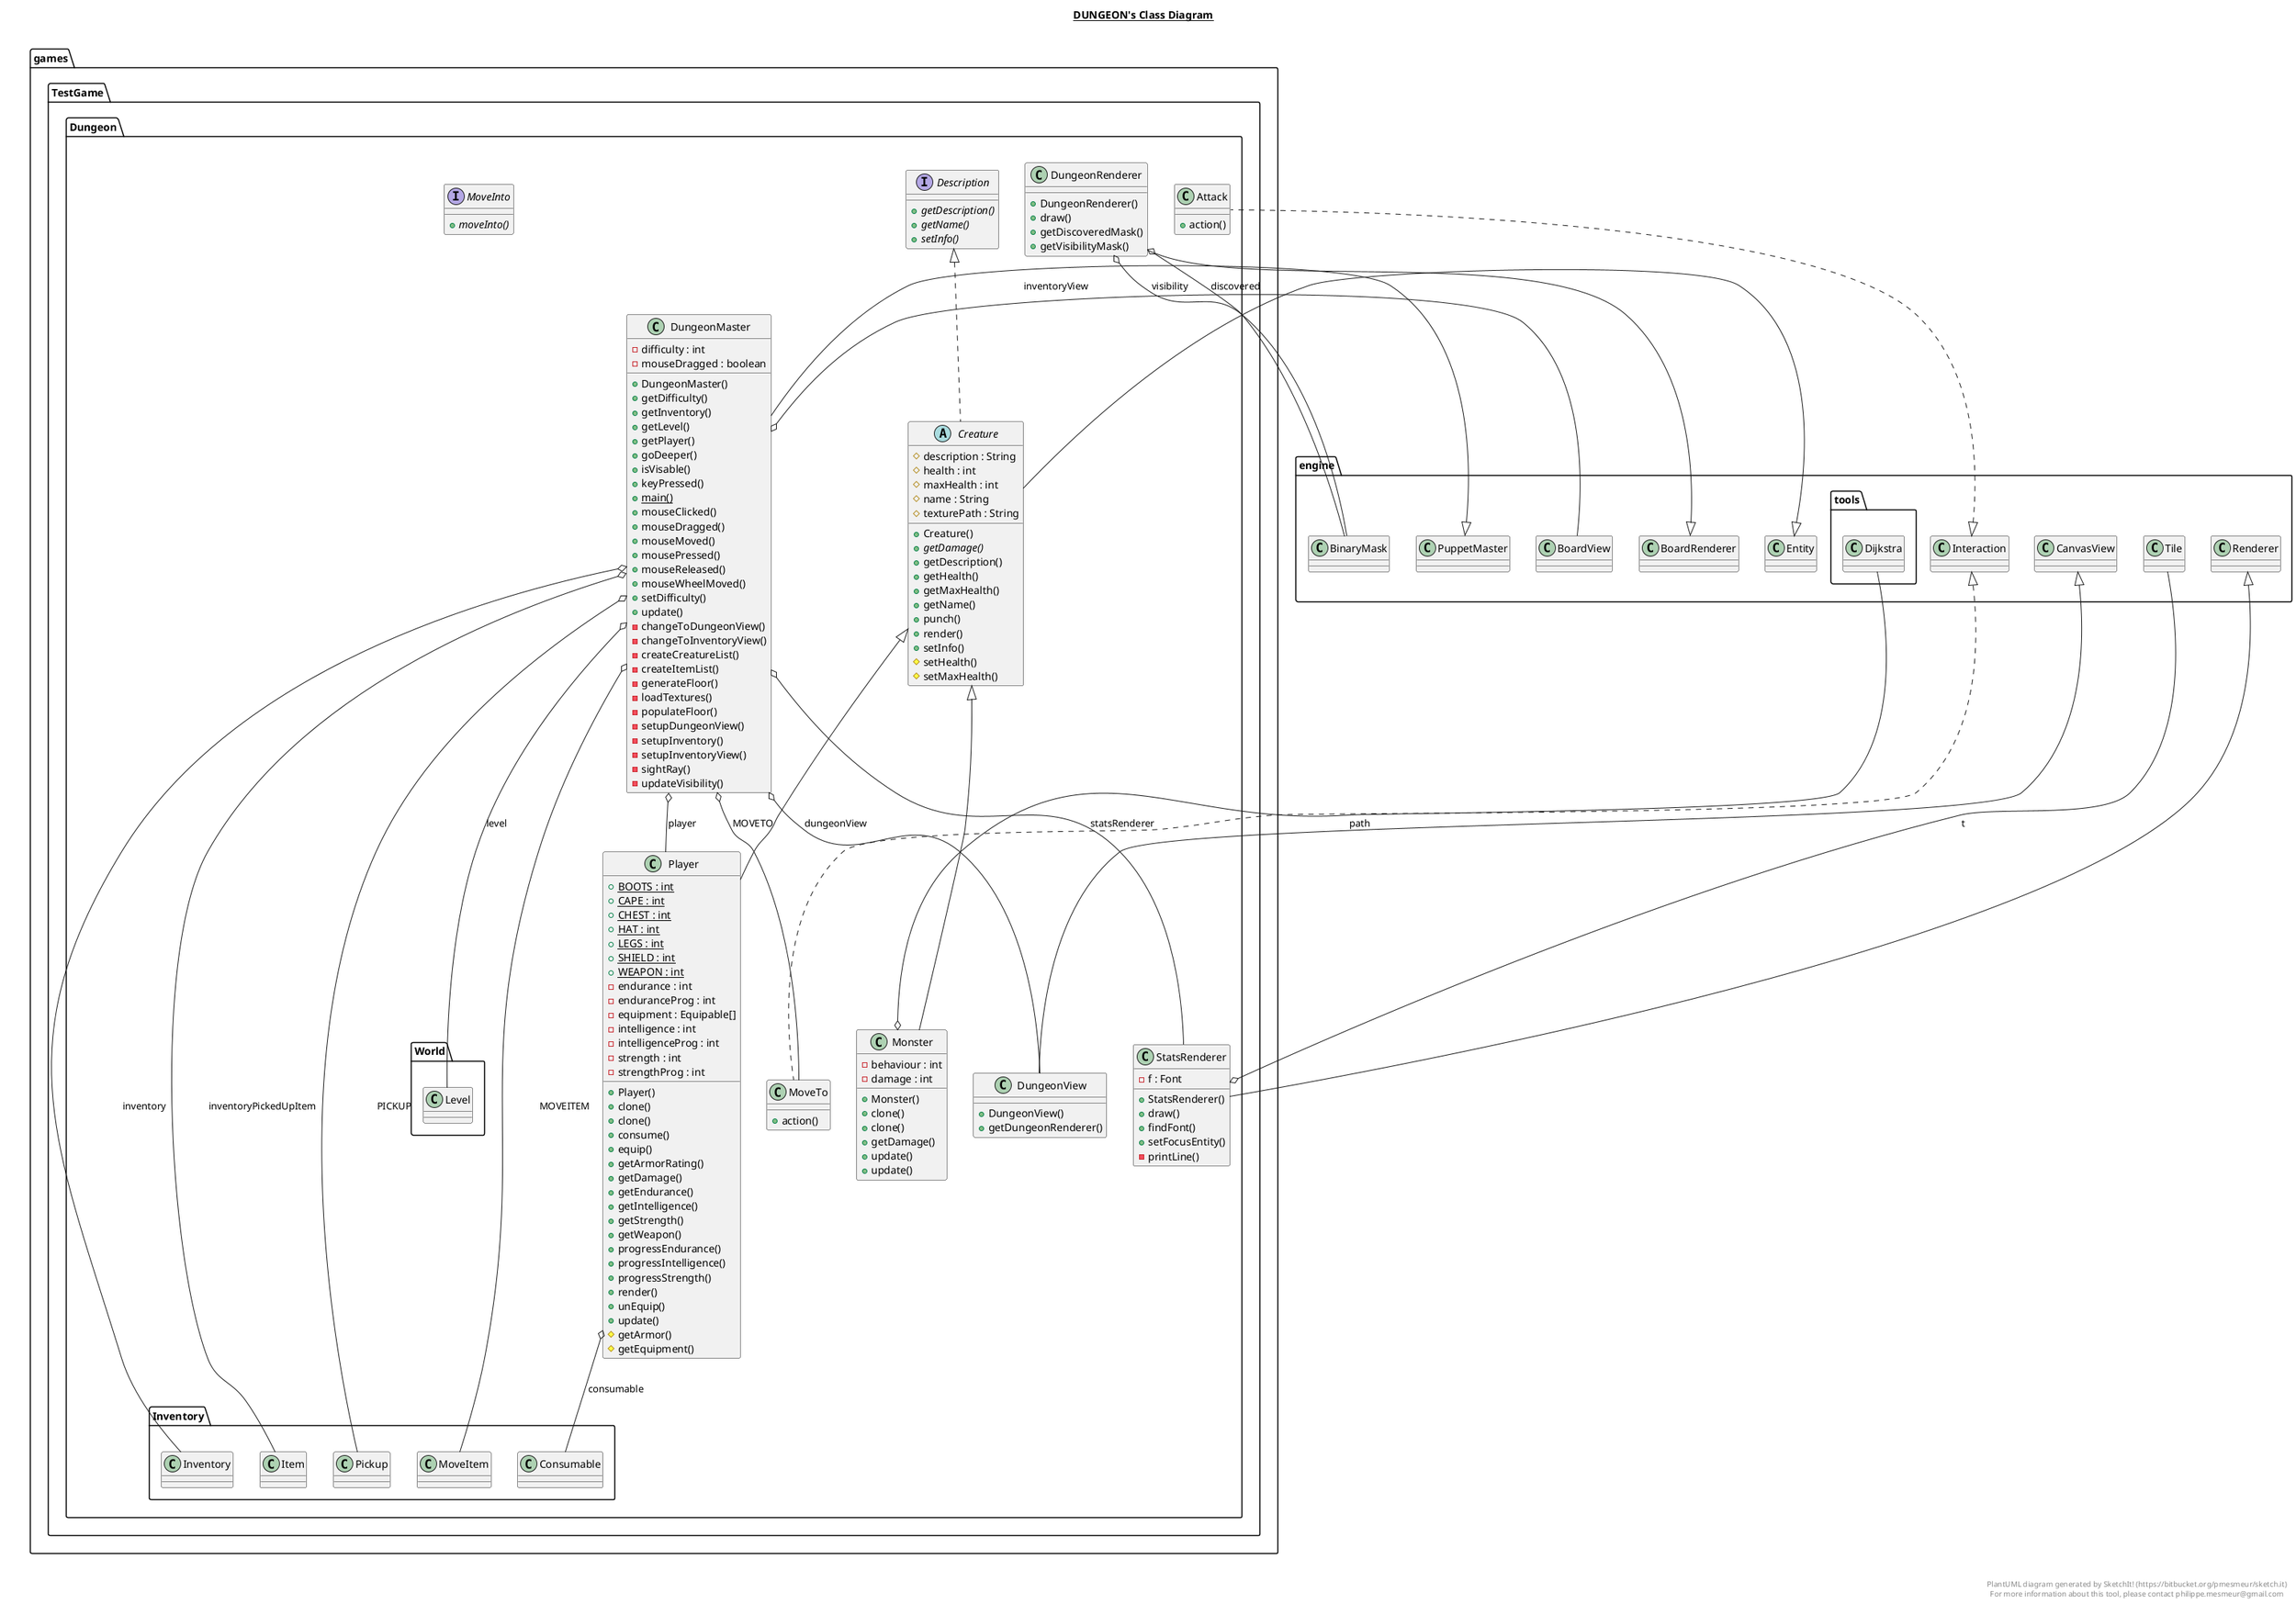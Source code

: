 @startuml

title __DUNGEON's Class Diagram__\n

  namespace games.TestGame {
    namespace Dungeon {
      class games.TestGame.Dungeon.Attack {
          + action()
      }
    }
  }
  

  namespace games.TestGame {
    namespace Dungeon {
      abstract class games.TestGame.Dungeon.Creature {
          # description : String
          # health : int
          # maxHealth : int
          # name : String
          # texturePath : String
          + Creature()
          {abstract} + getDamage()
          + getDescription()
          + getHealth()
          + getMaxHealth()
          + getName()
          + punch()
          + render()
          + setInfo()
          # setHealth()
          # setMaxHealth()
      }
    }
  }
  

  namespace games.TestGame {
    namespace Dungeon {
      interface games.TestGame.Dungeon.Description {
          {abstract} + getDescription()
          {abstract} + getName()
          {abstract} + setInfo()
      }
    }
  }
  

  namespace games.TestGame {
    namespace Dungeon {
      class games.TestGame.Dungeon.DungeonMaster {
          - difficulty : int
          - mouseDragged : boolean
          + DungeonMaster()
          + getDifficulty()
          + getInventory()
          + getLevel()
          + getPlayer()
          + goDeeper()
          + isVisable()
          + keyPressed()
          {static} + main()
          + mouseClicked()
          + mouseDragged()
          + mouseMoved()
          + mousePressed()
          + mouseReleased()
          + mouseWheelMoved()
          + setDifficulty()
          + update()
          - changeToDungeonView()
          - changeToInventoryView()
          - createCreatureList()
          - createItemList()
          - generateFloor()
          - loadTextures()
          - populateFloor()
          - setupDungeonView()
          - setupInventory()
          - setupInventoryView()
          - sightRay()
          - updateVisibility()
      }
    }
  }
  

  namespace games.TestGame {
    namespace Dungeon {
      class games.TestGame.Dungeon.DungeonRenderer {
          + DungeonRenderer()
          + draw()
          + getDiscoveredMask()
          + getVisibilityMask()
      }
    }
  }
  

  namespace games.TestGame {
    namespace Dungeon {
      class games.TestGame.Dungeon.DungeonView {
          + DungeonView()
          + getDungeonRenderer()
      }
    }
  }
  

  namespace games.TestGame {
    namespace Dungeon {
      class games.TestGame.Dungeon.Monster {
          - behaviour : int
          - damage : int
          + Monster()
          + clone()
          + clone()
          + getDamage()
          + update()
          + update()
      }
    }
  }
  

  namespace games.TestGame {
    namespace Dungeon {
      interface games.TestGame.Dungeon.MoveInto {
          {abstract} + moveInto()
      }
    }
  }
  

  namespace games.TestGame {
    namespace Dungeon {
      class games.TestGame.Dungeon.MoveTo {
          + action()
      }
    }
  }
  

  namespace games.TestGame {
    namespace Dungeon {
      class games.TestGame.Dungeon.Player {
          {static} + BOOTS : int
          {static} + CAPE : int
          {static} + CHEST : int
          {static} + HAT : int
          {static} + LEGS : int
          {static} + SHIELD : int
          {static} + WEAPON : int
          - endurance : int
          - enduranceProg : int
          - equipment : Equipable[]
          - intelligence : int
          - intelligenceProg : int
          - strength : int
          - strengthProg : int
          + Player()
          + clone()
          + clone()
          + consume()
          + equip()
          + getArmorRating()
          + getDamage()
          + getEndurance()
          + getIntelligence()
          + getStrength()
          + getWeapon()
          + progressEndurance()
          + progressIntelligence()
          + progressStrength()
          + render()
          + unEquip()
          + update()
          # getArmor()
          # getEquipment()
      }
    }
  }
  

  namespace games.TestGame {
    namespace Dungeon {
      class games.TestGame.Dungeon.StatsRenderer {
          - f : Font
          + StatsRenderer()
          + draw()
          + findFont()
          + setFocusEntity()
          - printLine()
      }
    }
  }
  

  games.TestGame.Dungeon.Attack .up.|> engine.Interaction
  games.TestGame.Dungeon.Creature .up.|> games.TestGame.Dungeon.Description
  games.TestGame.Dungeon.Creature -up-|> engine.Entity
  games.TestGame.Dungeon.DungeonMaster -up-|> engine.PuppetMaster
  games.TestGame.Dungeon.DungeonMaster o-- games.TestGame.Dungeon.Inventory.MoveItem : MOVEITEM
  games.TestGame.Dungeon.DungeonMaster o-- games.TestGame.Dungeon.MoveTo : MOVETO
  games.TestGame.Dungeon.DungeonMaster o-- games.TestGame.Dungeon.Inventory.Pickup : PICKUP
  games.TestGame.Dungeon.DungeonMaster o-- games.TestGame.Dungeon.DungeonView : dungeonView
  games.TestGame.Dungeon.DungeonMaster o-- games.TestGame.Dungeon.Inventory.Inventory : inventory
  games.TestGame.Dungeon.DungeonMaster o-- games.TestGame.Dungeon.Inventory.Item : inventoryPickedUpItem
  games.TestGame.Dungeon.DungeonMaster o-- engine.BoardView : inventoryView
  games.TestGame.Dungeon.DungeonMaster o-- games.TestGame.Dungeon.World.Level : level
  games.TestGame.Dungeon.DungeonMaster o-- games.TestGame.Dungeon.Player : player
  games.TestGame.Dungeon.DungeonMaster o-- games.TestGame.Dungeon.StatsRenderer : statsRenderer
  games.TestGame.Dungeon.DungeonRenderer -up-|> engine.BoardRenderer
  games.TestGame.Dungeon.DungeonRenderer o-- engine.BinaryMask : discovered
  games.TestGame.Dungeon.DungeonRenderer o-- engine.BinaryMask : visibility
  games.TestGame.Dungeon.DungeonView -up-|> engine.CanvasView
  games.TestGame.Dungeon.Monster -up-|> games.TestGame.Dungeon.Creature
  games.TestGame.Dungeon.Monster o-- engine.tools.Dijkstra : path
  games.TestGame.Dungeon.MoveTo .up.|> engine.Interaction
  games.TestGame.Dungeon.Player -up-|> games.TestGame.Dungeon.Creature
  games.TestGame.Dungeon.Player o-- games.TestGame.Dungeon.Inventory.Consumable : consumable
  games.TestGame.Dungeon.StatsRenderer -up-|> engine.Renderer
  games.TestGame.Dungeon.StatsRenderer o-- engine.Tile : t


right footer


PlantUML diagram generated by SketchIt! (https://bitbucket.org/pmesmeur/sketch.it)
For more information about this tool, please contact philippe.mesmeur@gmail.com
endfooter

@enduml

